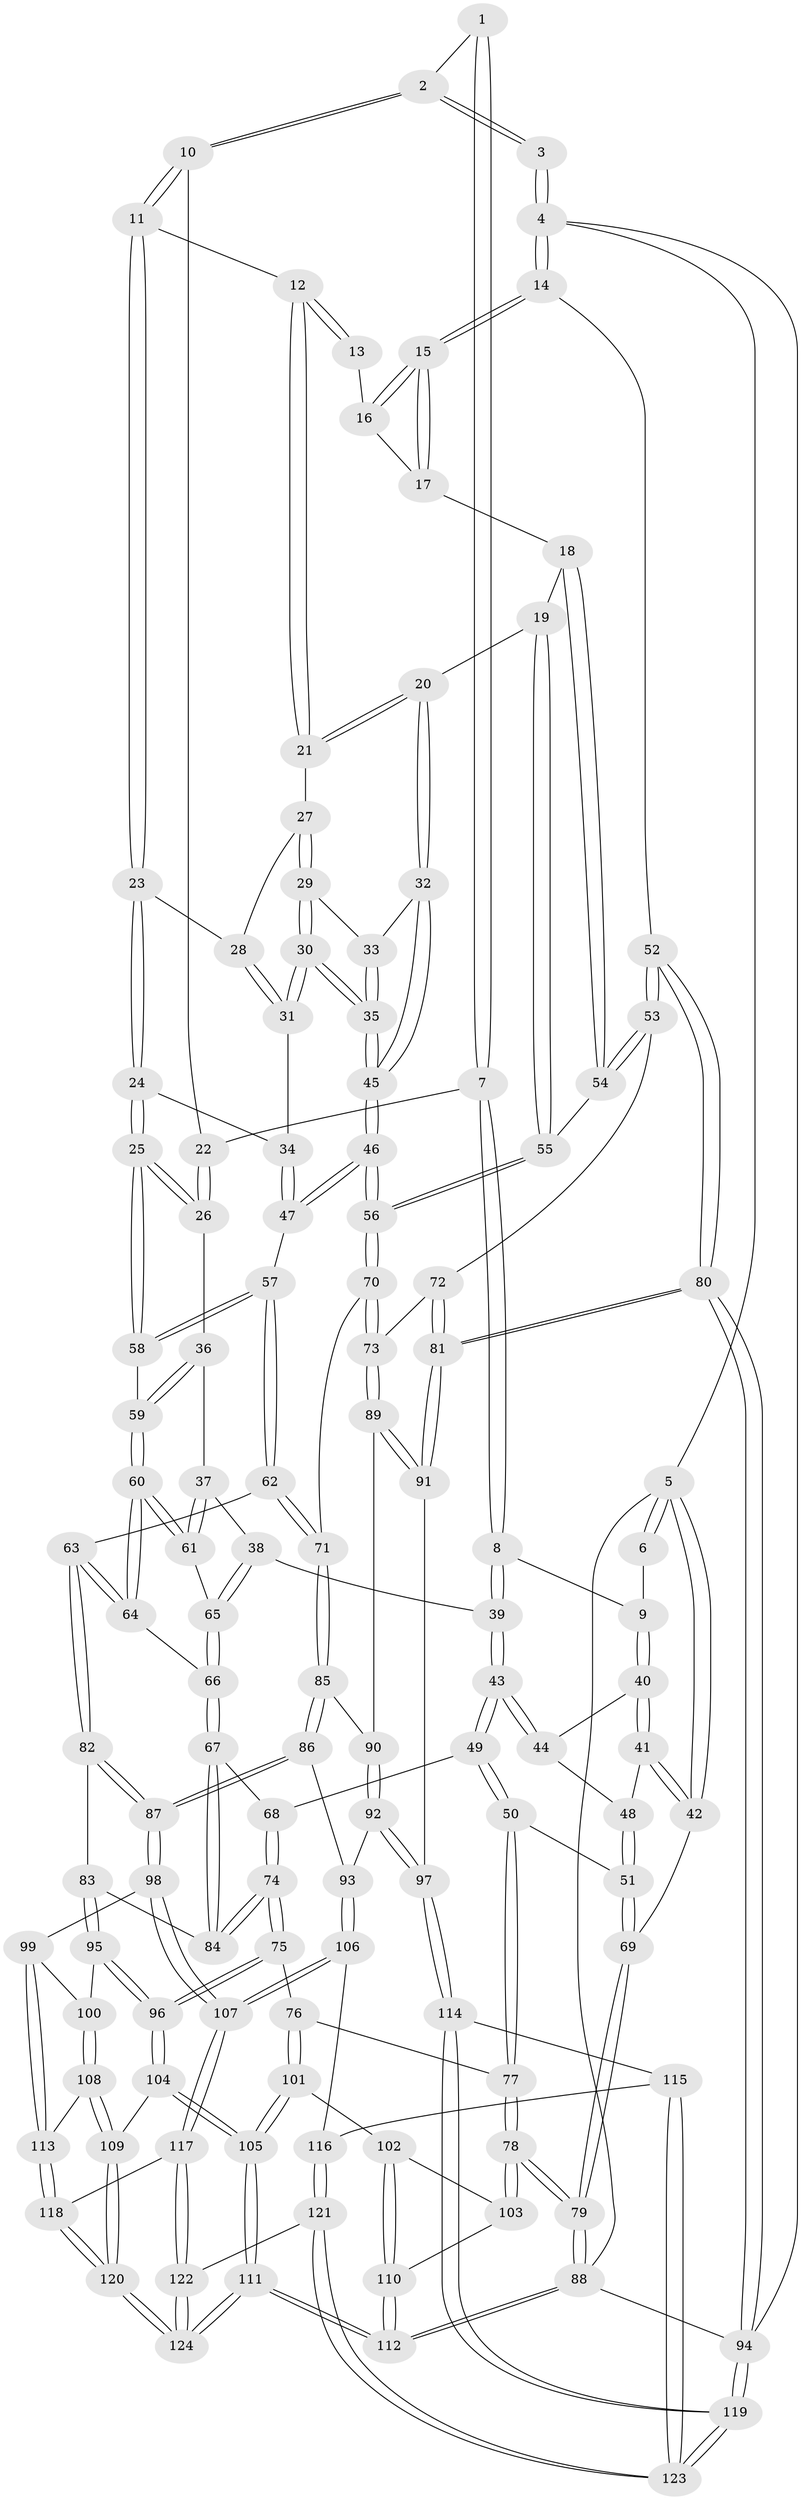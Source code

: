 // coarse degree distribution, {2: 0.011627906976744186, 5: 0.4186046511627907, 3: 0.10465116279069768, 4: 0.2558139534883721, 7: 0.03488372093023256, 6: 0.16279069767441862, 8: 0.011627906976744186}
// Generated by graph-tools (version 1.1) at 2025/05/03/04/25 22:05:25]
// undirected, 124 vertices, 307 edges
graph export_dot {
graph [start="1"]
  node [color=gray90,style=filled];
  1 [pos="+0.4624374307731805+0"];
  2 [pos="+0.496585386627057+0"];
  3 [pos="+0.8637642899312377+0"];
  4 [pos="+1+0"];
  5 [pos="+0+0"];
  6 [pos="+0+0"];
  7 [pos="+0.2076982129026194+0.16942283380512121"];
  8 [pos="+0.19029669478344668+0.17887199916450083"];
  9 [pos="+0.15213785365150864+0.16559780469590324"];
  10 [pos="+0.5148123733792972+0.014219088671039184"];
  11 [pos="+0.5959808719603268+0.11015701859929193"];
  12 [pos="+0.8070797745295336+0.09558716199606863"];
  13 [pos="+0.8256337307070037+0.07099701282270385"];
  14 [pos="+1+0.09407512349176368"];
  15 [pos="+1+0.12171285821357558"];
  16 [pos="+0.852983185083783+0.08398106512073479"];
  17 [pos="+0.9745562021728824+0.22575781512235926"];
  18 [pos="+0.961825200316369+0.23328569503744487"];
  19 [pos="+0.9012555612052804+0.24945607577764814"];
  20 [pos="+0.8943917882044575+0.24943545700016417"];
  21 [pos="+0.8136383572823782+0.19702684135423545"];
  22 [pos="+0.44430742668118794+0.11598189651369005"];
  23 [pos="+0.6087622815883461+0.14813750535289763"];
  24 [pos="+0.5953632008686872+0.27137976648512135"];
  25 [pos="+0.5743406173752998+0.3109275921439012"];
  26 [pos="+0.39993186019568516+0.27548760781396625"];
  27 [pos="+0.7719326509953628+0.21522432597386654"];
  28 [pos="+0.7180736557715568+0.20811505769691824"];
  29 [pos="+0.7666584793616067+0.24712215408746716"];
  30 [pos="+0.7297607769564021+0.3073304671376137"];
  31 [pos="+0.7047882061491787+0.29468712621751564"];
  32 [pos="+0.8320102839044631+0.3165751101640011"];
  33 [pos="+0.778549210578633+0.27341770577349894"];
  34 [pos="+0.6956183653007441+0.295355243796741"];
  35 [pos="+0.7626126796422179+0.3588244633750507"];
  36 [pos="+0.3880275200228592+0.28674049179114125"];
  37 [pos="+0.3868038504111567+0.2876306043649813"];
  38 [pos="+0.319375063254763+0.30951142360681927"];
  39 [pos="+0.2929809058000646+0.30806926033492993"];
  40 [pos="+0.13608271763567684+0.18217870267068925"];
  41 [pos="+0+0.2763973773064506"];
  42 [pos="+0+0.3201187992240778"];
  43 [pos="+0.2049277607810601+0.41991726023291603"];
  44 [pos="+0.11747625363156715+0.2698708581722215"];
  45 [pos="+0.7809872286773376+0.3958115530250515"];
  46 [pos="+0.7788070621027116+0.42019784663732607"];
  47 [pos="+0.6661363969968066+0.3840953578928947"];
  48 [pos="+0.09748409525535472+0.3048268564053648"];
  49 [pos="+0.18758206636787367+0.45342160902263046"];
  50 [pos="+0.08932839129487911+0.4663926119574903"];
  51 [pos="+0.046638689049512086+0.4435486535409528"];
  52 [pos="+1+0.4712430603478723"];
  53 [pos="+1+0.46171270198265485"];
  54 [pos="+0.9633430018916349+0.43445967098376265"];
  55 [pos="+0.9052227724819225+0.4263061514984535"];
  56 [pos="+0.7911275697880444+0.44909080938358603"];
  57 [pos="+0.6114697816807451+0.3780705603807319"];
  58 [pos="+0.5752302005469675+0.31754698813690657"];
  59 [pos="+0.5014607281916675+0.3880036055072189"];
  60 [pos="+0.47352590319502885+0.4479900387624211"];
  61 [pos="+0.4376486799597182+0.4041048557426297"];
  62 [pos="+0.5667215646370444+0.5406769743760573"];
  63 [pos="+0.5576722565766089+0.5424233926040616"];
  64 [pos="+0.48021384450249405+0.5060756232968882"];
  65 [pos="+0.358594906375253+0.42285169494639024"];
  66 [pos="+0.36793100132898315+0.5286746917015521"];
  67 [pos="+0.3530756554929622+0.5389942548697959"];
  68 [pos="+0.21413904401776432+0.4801617178683442"];
  69 [pos="+0+0.39797806424226534"];
  70 [pos="+0.7756277723243334+0.507342013686536"];
  71 [pos="+0.6540890657388895+0.5677188587549817"];
  72 [pos="+0.9200376400582699+0.57230245333353"];
  73 [pos="+0.8508148673540435+0.5936405459828858"];
  74 [pos="+0.1978602189543704+0.7102106223700458"];
  75 [pos="+0.17993999972883887+0.7263456373989147"];
  76 [pos="+0.14019864699541934+0.7237396776406938"];
  77 [pos="+0.07931734751909392+0.7067941388088781"];
  78 [pos="+0+0.7492062374028325"];
  79 [pos="+0+0.7871005514233216"];
  80 [pos="+1+0.7789389619286032"];
  81 [pos="+1+0.7728928965284931"];
  82 [pos="+0.4849570916579896+0.7131642222751848"];
  83 [pos="+0.35651375800756135+0.6638830206772982"];
  84 [pos="+0.3384396167103366+0.64917570396073"];
  85 [pos="+0.6692474210834428+0.6385310833631376"];
  86 [pos="+0.6448218034464356+0.7624997708722892"];
  87 [pos="+0.5092092926678302+0.7721406225440104"];
  88 [pos="+0+1"];
  89 [pos="+0.8541779367662389+0.6921862924220563"];
  90 [pos="+0.6959134276910623+0.6500187556529319"];
  91 [pos="+0.8757299914078158+0.7665974012865189"];
  92 [pos="+0.8233181146064499+0.794483708889883"];
  93 [pos="+0.6699019694172241+0.7835126568809204"];
  94 [pos="+1+1"];
  95 [pos="+0.35220585548697103+0.8181906908667618"];
  96 [pos="+0.23316121865735037+0.8109750130563959"];
  97 [pos="+0.842691281016761+0.7972553025821779"];
  98 [pos="+0.49035297975971204+0.813629734044481"];
  99 [pos="+0.4415952304206543+0.8286944554928035"];
  100 [pos="+0.3615861917582562+0.8237180844948516"];
  101 [pos="+0.11399768187436862+0.8772267776129345"];
  102 [pos="+0.1034598343918928+0.8796335324149275"];
  103 [pos="+0.06200343377646955+0.8584762378479892"];
  104 [pos="+0.22867776958776373+0.9237025154596381"];
  105 [pos="+0.19180147190715685+0.9776587114603754"];
  106 [pos="+0.6562406815776411+0.89236200876555"];
  107 [pos="+0.529443262847406+0.9199323536211562"];
  108 [pos="+0.33888093474130004+0.9114858792800826"];
  109 [pos="+0.32253873548063006+0.9288051367647538"];
  110 [pos="+0.07920644923130842+0.8984658082949489"];
  111 [pos="+0.048976365956058115+1"];
  112 [pos="+0+1"];
  113 [pos="+0.40191848246462264+0.9118502817171925"];
  114 [pos="+0.8362477986878903+0.8427185855410186"];
  115 [pos="+0.7536295701008582+0.9265800805516299"];
  116 [pos="+0.6816799248315352+0.9252186368543093"];
  117 [pos="+0.5247851081232779+0.9502493937993469"];
  118 [pos="+0.4087801324429638+0.9407459599987863"];
  119 [pos="+1+1"];
  120 [pos="+0.37291583188344607+0.9969399892878292"];
  121 [pos="+0.5841653681657343+1"];
  122 [pos="+0.5505893158214676+1"];
  123 [pos="+0.8318590818864511+1"];
  124 [pos="+0.40082667049300513+1"];
  1 -- 2;
  1 -- 7;
  1 -- 7;
  2 -- 3;
  2 -- 3;
  2 -- 10;
  2 -- 10;
  3 -- 4;
  3 -- 4;
  4 -- 5;
  4 -- 14;
  4 -- 14;
  4 -- 94;
  5 -- 6;
  5 -- 6;
  5 -- 42;
  5 -- 42;
  5 -- 88;
  6 -- 9;
  7 -- 8;
  7 -- 8;
  7 -- 22;
  8 -- 9;
  8 -- 39;
  8 -- 39;
  9 -- 40;
  9 -- 40;
  10 -- 11;
  10 -- 11;
  10 -- 22;
  11 -- 12;
  11 -- 23;
  11 -- 23;
  12 -- 13;
  12 -- 13;
  12 -- 21;
  12 -- 21;
  13 -- 16;
  14 -- 15;
  14 -- 15;
  14 -- 52;
  15 -- 16;
  15 -- 16;
  15 -- 17;
  15 -- 17;
  16 -- 17;
  17 -- 18;
  18 -- 19;
  18 -- 54;
  18 -- 54;
  19 -- 20;
  19 -- 55;
  19 -- 55;
  20 -- 21;
  20 -- 21;
  20 -- 32;
  20 -- 32;
  21 -- 27;
  22 -- 26;
  22 -- 26;
  23 -- 24;
  23 -- 24;
  23 -- 28;
  24 -- 25;
  24 -- 25;
  24 -- 34;
  25 -- 26;
  25 -- 26;
  25 -- 58;
  25 -- 58;
  26 -- 36;
  27 -- 28;
  27 -- 29;
  27 -- 29;
  28 -- 31;
  28 -- 31;
  29 -- 30;
  29 -- 30;
  29 -- 33;
  30 -- 31;
  30 -- 31;
  30 -- 35;
  30 -- 35;
  31 -- 34;
  32 -- 33;
  32 -- 45;
  32 -- 45;
  33 -- 35;
  33 -- 35;
  34 -- 47;
  34 -- 47;
  35 -- 45;
  35 -- 45;
  36 -- 37;
  36 -- 59;
  36 -- 59;
  37 -- 38;
  37 -- 61;
  37 -- 61;
  38 -- 39;
  38 -- 65;
  38 -- 65;
  39 -- 43;
  39 -- 43;
  40 -- 41;
  40 -- 41;
  40 -- 44;
  41 -- 42;
  41 -- 42;
  41 -- 48;
  42 -- 69;
  43 -- 44;
  43 -- 44;
  43 -- 49;
  43 -- 49;
  44 -- 48;
  45 -- 46;
  45 -- 46;
  46 -- 47;
  46 -- 47;
  46 -- 56;
  46 -- 56;
  47 -- 57;
  48 -- 51;
  48 -- 51;
  49 -- 50;
  49 -- 50;
  49 -- 68;
  50 -- 51;
  50 -- 77;
  50 -- 77;
  51 -- 69;
  51 -- 69;
  52 -- 53;
  52 -- 53;
  52 -- 80;
  52 -- 80;
  53 -- 54;
  53 -- 54;
  53 -- 72;
  54 -- 55;
  55 -- 56;
  55 -- 56;
  56 -- 70;
  56 -- 70;
  57 -- 58;
  57 -- 58;
  57 -- 62;
  57 -- 62;
  58 -- 59;
  59 -- 60;
  59 -- 60;
  60 -- 61;
  60 -- 61;
  60 -- 64;
  60 -- 64;
  61 -- 65;
  62 -- 63;
  62 -- 71;
  62 -- 71;
  63 -- 64;
  63 -- 64;
  63 -- 82;
  63 -- 82;
  64 -- 66;
  65 -- 66;
  65 -- 66;
  66 -- 67;
  66 -- 67;
  67 -- 68;
  67 -- 84;
  67 -- 84;
  68 -- 74;
  68 -- 74;
  69 -- 79;
  69 -- 79;
  70 -- 71;
  70 -- 73;
  70 -- 73;
  71 -- 85;
  71 -- 85;
  72 -- 73;
  72 -- 81;
  72 -- 81;
  73 -- 89;
  73 -- 89;
  74 -- 75;
  74 -- 75;
  74 -- 84;
  74 -- 84;
  75 -- 76;
  75 -- 96;
  75 -- 96;
  76 -- 77;
  76 -- 101;
  76 -- 101;
  77 -- 78;
  77 -- 78;
  78 -- 79;
  78 -- 79;
  78 -- 103;
  78 -- 103;
  79 -- 88;
  79 -- 88;
  80 -- 81;
  80 -- 81;
  80 -- 94;
  80 -- 94;
  81 -- 91;
  81 -- 91;
  82 -- 83;
  82 -- 87;
  82 -- 87;
  83 -- 84;
  83 -- 95;
  83 -- 95;
  85 -- 86;
  85 -- 86;
  85 -- 90;
  86 -- 87;
  86 -- 87;
  86 -- 93;
  87 -- 98;
  87 -- 98;
  88 -- 112;
  88 -- 112;
  88 -- 94;
  89 -- 90;
  89 -- 91;
  89 -- 91;
  90 -- 92;
  90 -- 92;
  91 -- 97;
  92 -- 93;
  92 -- 97;
  92 -- 97;
  93 -- 106;
  93 -- 106;
  94 -- 119;
  94 -- 119;
  95 -- 96;
  95 -- 96;
  95 -- 100;
  96 -- 104;
  96 -- 104;
  97 -- 114;
  97 -- 114;
  98 -- 99;
  98 -- 107;
  98 -- 107;
  99 -- 100;
  99 -- 113;
  99 -- 113;
  100 -- 108;
  100 -- 108;
  101 -- 102;
  101 -- 105;
  101 -- 105;
  102 -- 103;
  102 -- 110;
  102 -- 110;
  103 -- 110;
  104 -- 105;
  104 -- 105;
  104 -- 109;
  105 -- 111;
  105 -- 111;
  106 -- 107;
  106 -- 107;
  106 -- 116;
  107 -- 117;
  107 -- 117;
  108 -- 109;
  108 -- 109;
  108 -- 113;
  109 -- 120;
  109 -- 120;
  110 -- 112;
  110 -- 112;
  111 -- 112;
  111 -- 112;
  111 -- 124;
  111 -- 124;
  113 -- 118;
  113 -- 118;
  114 -- 115;
  114 -- 119;
  114 -- 119;
  115 -- 116;
  115 -- 123;
  115 -- 123;
  116 -- 121;
  116 -- 121;
  117 -- 118;
  117 -- 122;
  117 -- 122;
  118 -- 120;
  118 -- 120;
  119 -- 123;
  119 -- 123;
  120 -- 124;
  120 -- 124;
  121 -- 122;
  121 -- 123;
  121 -- 123;
  122 -- 124;
  122 -- 124;
}

